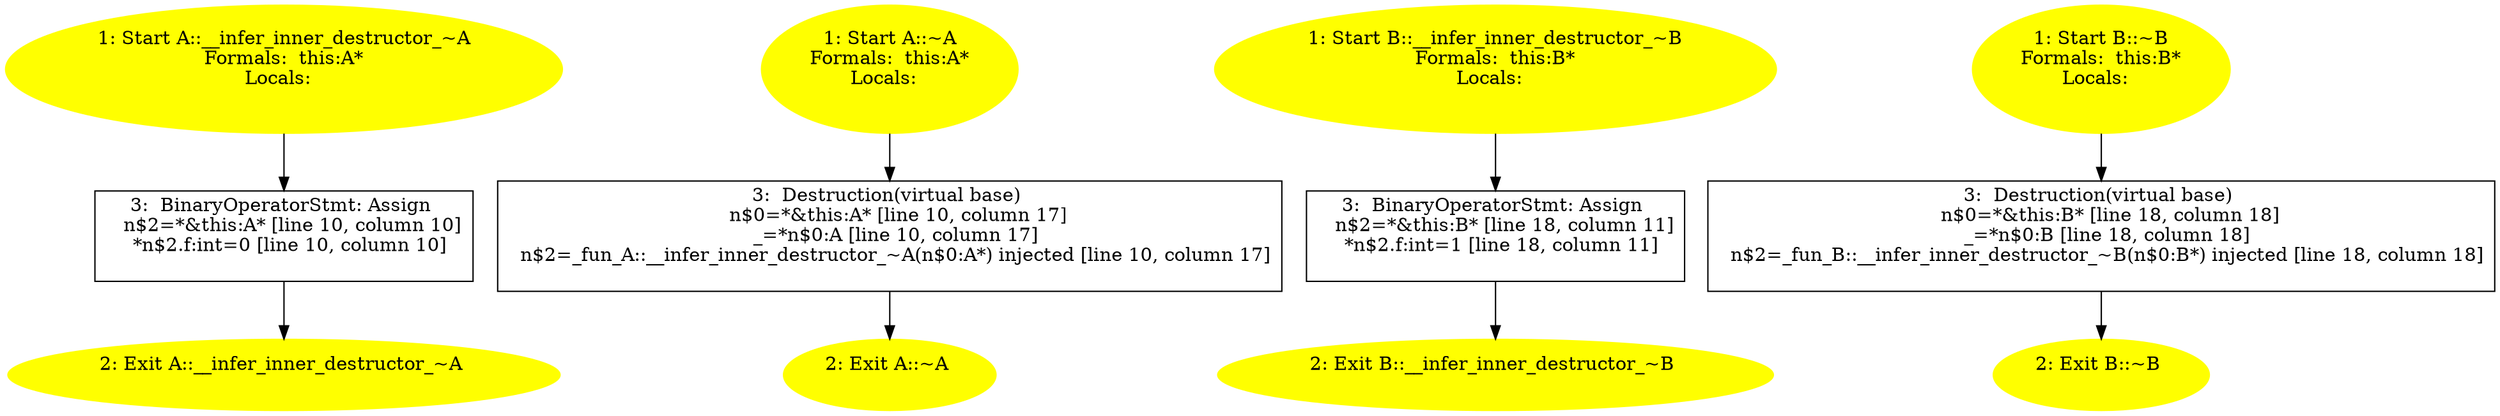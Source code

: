 /* @generated */
digraph cfg {
"__infer_inner_destructor_~A#A#(66.afef2f12d7064cc4_1" [label="1: Start A::__infer_inner_destructor_~A\nFormals:  this:A*\nLocals:  \n  " color=yellow style=filled]
	

	 "__infer_inner_destructor_~A#A#(66.afef2f12d7064cc4_1" -> "__infer_inner_destructor_~A#A#(66.afef2f12d7064cc4_3" ;
"__infer_inner_destructor_~A#A#(66.afef2f12d7064cc4_2" [label="2: Exit A::__infer_inner_destructor_~A \n  " color=yellow style=filled]
	

"__infer_inner_destructor_~A#A#(66.afef2f12d7064cc4_3" [label="3:  BinaryOperatorStmt: Assign \n   n$2=*&this:A* [line 10, column 10]\n  *n$2.f:int=0 [line 10, column 10]\n " shape="box"]
	

	 "__infer_inner_destructor_~A#A#(66.afef2f12d7064cc4_3" -> "__infer_inner_destructor_~A#A#(66.afef2f12d7064cc4_2" ;
"~A#A#(6691652126532499765).19ead045660e733f_1" [label="1: Start A::~A\nFormals:  this:A*\nLocals:  \n  " color=yellow style=filled]
	

	 "~A#A#(6691652126532499765).19ead045660e733f_1" -> "~A#A#(6691652126532499765).19ead045660e733f_3" ;
"~A#A#(6691652126532499765).19ead045660e733f_2" [label="2: Exit A::~A \n  " color=yellow style=filled]
	

"~A#A#(6691652126532499765).19ead045660e733f_3" [label="3:  Destruction(virtual base) \n   n$0=*&this:A* [line 10, column 17]\n  _=*n$0:A [line 10, column 17]\n  n$2=_fun_A::__infer_inner_destructor_~A(n$0:A*) injected [line 10, column 17]\n " shape="box"]
	

	 "~A#A#(6691652126532499765).19ead045660e733f_3" -> "~A#A#(6691652126532499765).19ead045660e733f_2" ;
"__infer_inner_destructor_~B#B#(66.0eaac84399186c54_1" [label="1: Start B::__infer_inner_destructor_~B\nFormals:  this:B*\nLocals:  \n  " color=yellow style=filled]
	

	 "__infer_inner_destructor_~B#B#(66.0eaac84399186c54_1" -> "__infer_inner_destructor_~B#B#(66.0eaac84399186c54_3" ;
"__infer_inner_destructor_~B#B#(66.0eaac84399186c54_2" [label="2: Exit B::__infer_inner_destructor_~B \n  " color=yellow style=filled]
	

"__infer_inner_destructor_~B#B#(66.0eaac84399186c54_3" [label="3:  BinaryOperatorStmt: Assign \n   n$2=*&this:B* [line 18, column 11]\n  *n$2.f:int=1 [line 18, column 11]\n " shape="box"]
	

	 "__infer_inner_destructor_~B#B#(66.0eaac84399186c54_3" -> "__infer_inner_destructor_~B#B#(66.0eaac84399186c54_2" ;
"~B#B#(6627935060446176348).797bf4e3099d233e_1" [label="1: Start B::~B\nFormals:  this:B*\nLocals:  \n  " color=yellow style=filled]
	

	 "~B#B#(6627935060446176348).797bf4e3099d233e_1" -> "~B#B#(6627935060446176348).797bf4e3099d233e_3" ;
"~B#B#(6627935060446176348).797bf4e3099d233e_2" [label="2: Exit B::~B \n  " color=yellow style=filled]
	

"~B#B#(6627935060446176348).797bf4e3099d233e_3" [label="3:  Destruction(virtual base) \n   n$0=*&this:B* [line 18, column 18]\n  _=*n$0:B [line 18, column 18]\n  n$2=_fun_B::__infer_inner_destructor_~B(n$0:B*) injected [line 18, column 18]\n " shape="box"]
	

	 "~B#B#(6627935060446176348).797bf4e3099d233e_3" -> "~B#B#(6627935060446176348).797bf4e3099d233e_2" ;
}
